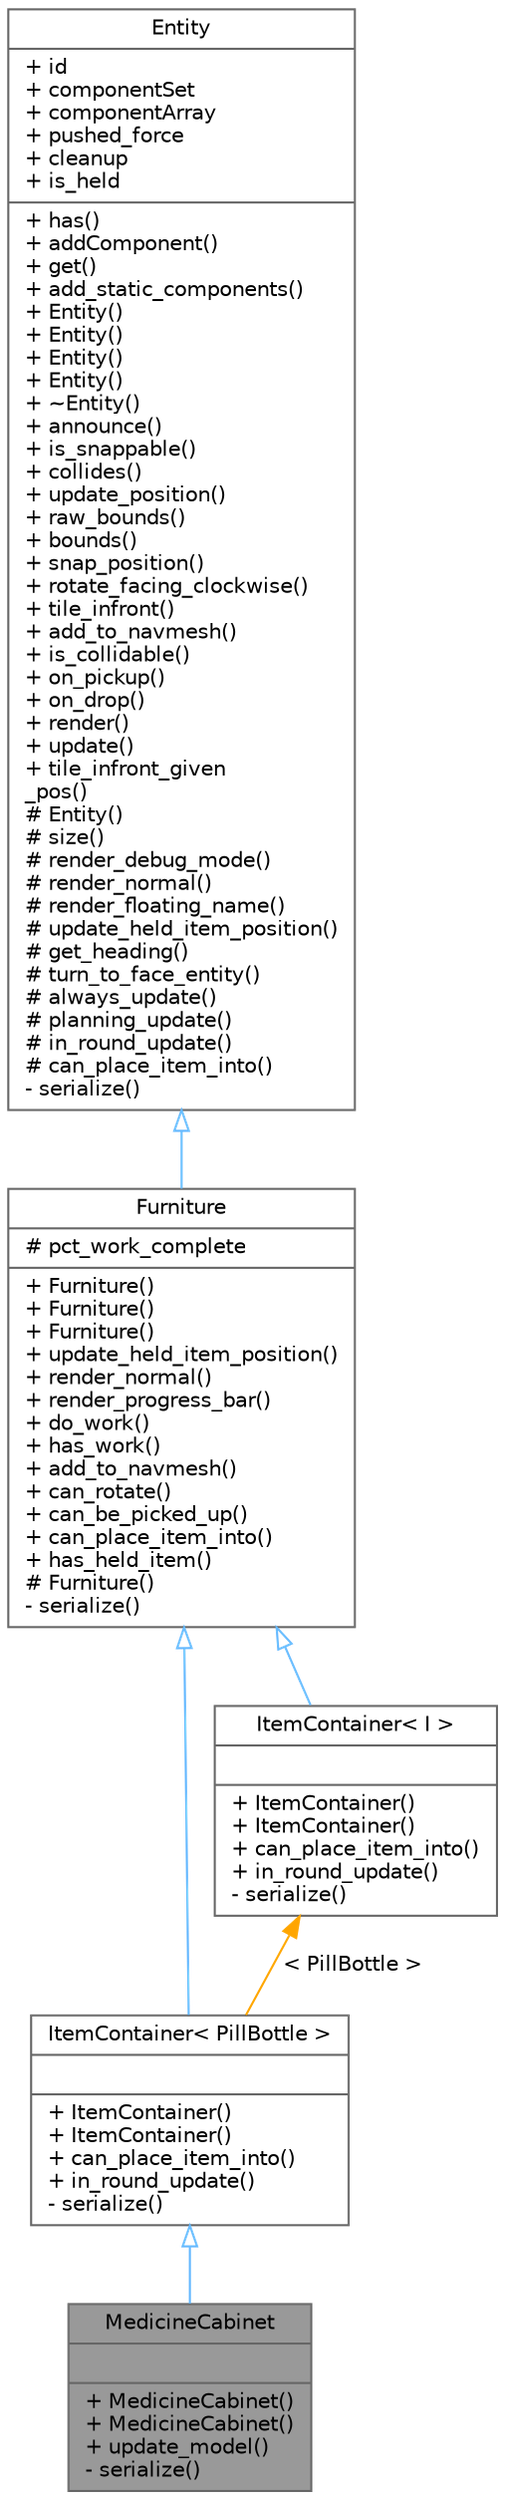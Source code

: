digraph "MedicineCabinet"
{
 // LATEX_PDF_SIZE
  bgcolor="transparent";
  edge [fontname=Helvetica,fontsize=10,labelfontname=Helvetica,labelfontsize=10];
  node [fontname=Helvetica,fontsize=10,shape=box,height=0.2,width=0.4];
  Node1 [shape=record,label="{MedicineCabinet\n||+ MedicineCabinet()\l+ MedicineCabinet()\l+ update_model()\l- serialize()\l}",height=0.2,width=0.4,color="gray40", fillcolor="grey60", style="filled", fontcolor="black",tooltip=" "];
  Node2 -> Node1 [dir="back",color="steelblue1",style="solid",arrowtail="onormal"];
  Node2 [shape=record,label="{ItemContainer\< PillBottle \>\n||+ ItemContainer()\l+ ItemContainer()\l+ can_place_item_into()\l+ in_round_update()\l- serialize()\l}",height=0.2,width=0.4,color="gray40", fillcolor="white", style="filled",URL="$dd/d8c/struct_item_container.html",tooltip=" "];
  Node3 -> Node2 [dir="back",color="steelblue1",style="solid",arrowtail="onormal"];
  Node3 [shape=record,label="{Furniture\n|# pct_work_complete\l|+ Furniture()\l+ Furniture()\l+ Furniture()\l+ update_held_item_position()\l+ render_normal()\l+ render_progress_bar()\l+ do_work()\l+ has_work()\l+ add_to_navmesh()\l+ can_rotate()\l+ can_be_picked_up()\l+ can_place_item_into()\l+ has_held_item()\l# Furniture()\l- serialize()\l}",height=0.2,width=0.4,color="gray40", fillcolor="white", style="filled",URL="$d0/d8b/struct_furniture.html",tooltip=" "];
  Node4 -> Node3 [dir="back",color="steelblue1",style="solid",arrowtail="onormal"];
  Node4 [shape=record,label="{Entity\n|+ id\l+ componentSet\l+ componentArray\l+ pushed_force\l+ cleanup\l+ is_held\l|+ has()\l+ addComponent()\l+ get()\l+ add_static_components()\l+ Entity()\l+ Entity()\l+ Entity()\l+ Entity()\l+ ~Entity()\l+ announce()\l+ is_snappable()\l+ collides()\l+ update_position()\l+ raw_bounds()\l+ bounds()\l+ snap_position()\l+ rotate_facing_clockwise()\l+ tile_infront()\l+ add_to_navmesh()\l+ is_collidable()\l+ on_pickup()\l+ on_drop()\l+ render()\l+ update()\l+ tile_infront_given\l_pos()\l# Entity()\l# size()\l# render_debug_mode()\l# render_normal()\l# render_floating_name()\l# update_held_item_position()\l# get_heading()\l# turn_to_face_entity()\l# always_update()\l# planning_update()\l# in_round_update()\l# can_place_item_into()\l- serialize()\l}",height=0.2,width=0.4,color="gray40", fillcolor="white", style="filled",URL="$dc/dc4/struct_entity.html",tooltip=" "];
  Node5 -> Node2 [dir="back",color="orange",style="solid",label=" \< PillBottle \>" ];
  Node5 [shape=record,label="{ItemContainer\< I \>\n||+ ItemContainer()\l+ ItemContainer()\l+ can_place_item_into()\l+ in_round_update()\l- serialize()\l}",height=0.2,width=0.4,color="gray40", fillcolor="white", style="filled",URL="$dd/d8c/struct_item_container.html",tooltip=" "];
  Node3 -> Node5 [dir="back",color="steelblue1",style="solid",arrowtail="onormal"];
}
